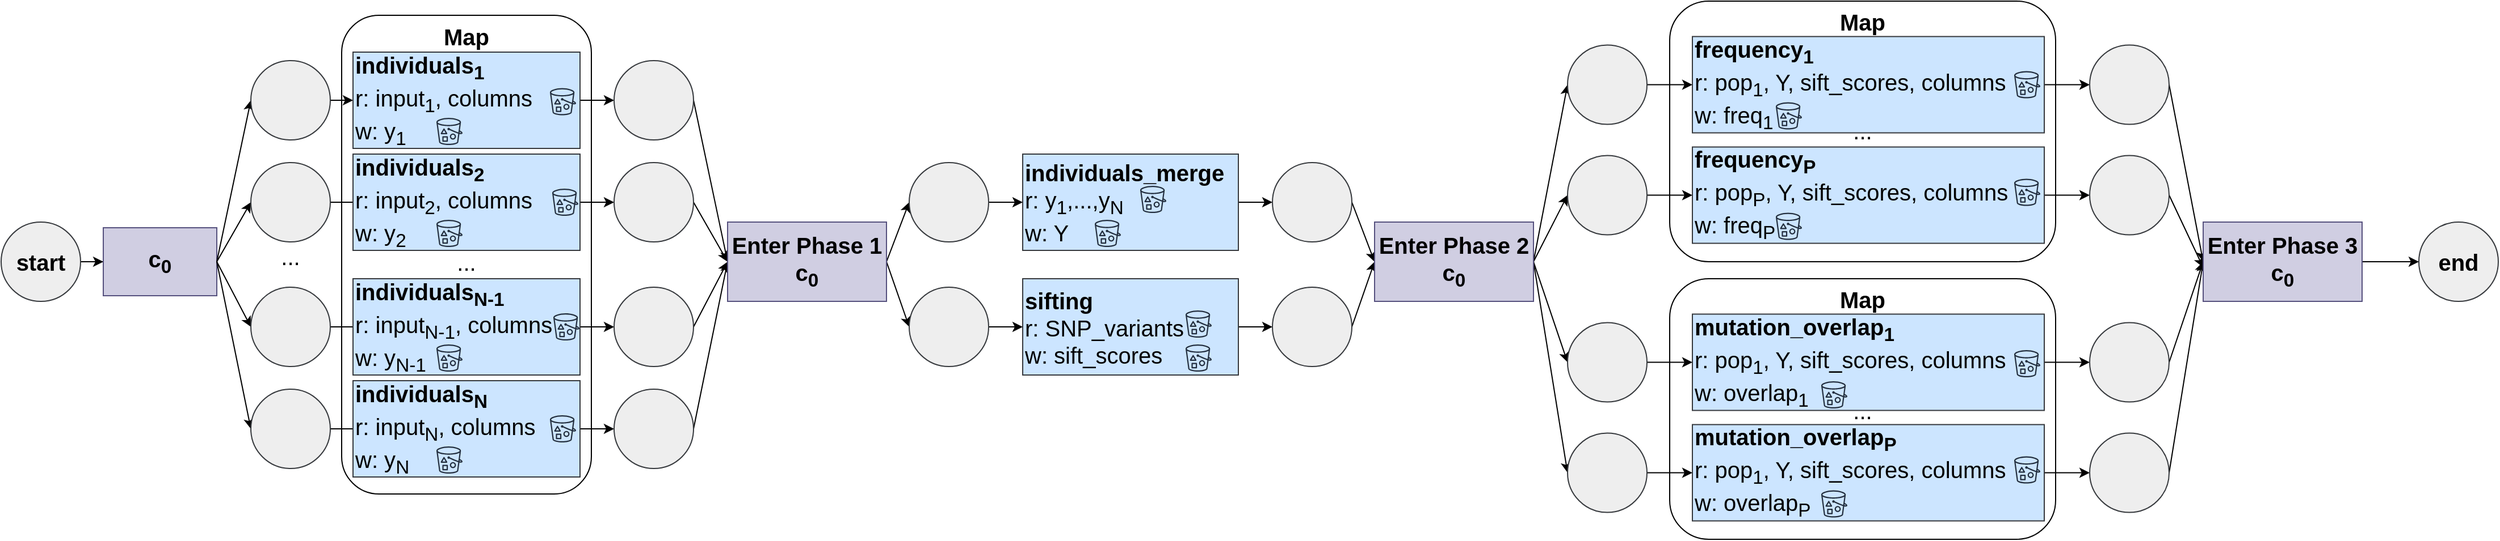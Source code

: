 <mxfile version="15.4.0" type="device"><diagram id="yiRDfCdH8cYX3cv1Tssn" name="Page-1"><mxGraphModel dx="3673" dy="1680" grid="1" gridSize="10" guides="1" tooltips="1" connect="1" arrows="1" fold="1" page="1" pageScale="1" pageWidth="827" pageHeight="1169" math="0" shadow="0"><root><mxCell id="0"/><mxCell id="1" parent="0"/><mxCell id="ksN9b_0N5EkzIP8Goks0-20" value="&lt;b&gt;Map&lt;/b&gt;" style="rounded=1;whiteSpace=wrap;html=1;fontSize=20;align=center;verticalAlign=top;" parent="1" vertex="1"><mxGeometry x="790" y="185" width="340" height="230" as="geometry"/></mxCell><mxCell id="FjUiIToW6S3Nz0YTUFFR-54" value="&lt;b&gt;Map&lt;/b&gt;" style="rounded=1;whiteSpace=wrap;html=1;fontSize=20;align=center;verticalAlign=top;" parent="1" vertex="1"><mxGeometry x="-380" y="197.5" width="220" height="422.5" as="geometry"/></mxCell><mxCell id="RQtrrZ3ROyKTZi_biovk-3" style="edgeStyle=orthogonalEdgeStyle;rounded=0;orthogonalLoop=1;jettySize=auto;html=1;entryX=0;entryY=0.5;entryDx=0;entryDy=0;fontSize=20;" parent="1" source="RQtrrZ3ROyKTZi_biovk-1" target="RQtrrZ3ROyKTZi_biovk-2" edge="1"><mxGeometry relative="1" as="geometry"/></mxCell><mxCell id="RQtrrZ3ROyKTZi_biovk-1" value="start" style="ellipse;whiteSpace=wrap;html=1;aspect=fixed;fontSize=20;fontStyle=1;fillColor=#eeeeee;strokeColor=#36393d;" parent="1" vertex="1"><mxGeometry x="-680" y="380" width="70" height="70" as="geometry"/></mxCell><mxCell id="RQtrrZ3ROyKTZi_biovk-2" value="c&lt;sub&gt;0&lt;/sub&gt;" style="rounded=0;whiteSpace=wrap;html=1;fontSize=20;fillColor=#d0cee2;strokeColor=#56517e;fontStyle=1" parent="1" vertex="1"><mxGeometry x="-590" y="385" width="100" height="60" as="geometry"/></mxCell><mxCell id="FjUiIToW6S3Nz0YTUFFR-50" style="edgeStyle=none;rounded=0;orthogonalLoop=1;jettySize=auto;html=1;exitX=1;exitY=0.5;exitDx=0;exitDy=0;entryX=0;entryY=0.5;entryDx=0;entryDy=0;fontSize=20;" parent="1" target="FjUiIToW6S3Nz0YTUFFR-4" edge="1"><mxGeometry relative="1" as="geometry"><mxPoint x="-490.0" y="415" as="sourcePoint"/></mxGeometry></mxCell><mxCell id="FjUiIToW6S3Nz0YTUFFR-51" style="edgeStyle=none;rounded=0;orthogonalLoop=1;jettySize=auto;html=1;exitX=1;exitY=0.5;exitDx=0;exitDy=0;entryX=0;entryY=0.5;entryDx=0;entryDy=0;fontSize=20;" parent="1" target="FjUiIToW6S3Nz0YTUFFR-19" edge="1"><mxGeometry relative="1" as="geometry"><mxPoint x="-490.0" y="415" as="sourcePoint"/></mxGeometry></mxCell><mxCell id="FjUiIToW6S3Nz0YTUFFR-52" style="edgeStyle=none;rounded=0;orthogonalLoop=1;jettySize=auto;html=1;exitX=1;exitY=0.5;exitDx=0;exitDy=0;entryX=0;entryY=0.5;entryDx=0;entryDy=0;fontSize=20;" parent="1" target="FjUiIToW6S3Nz0YTUFFR-24" edge="1"><mxGeometry relative="1" as="geometry"><mxPoint x="-490.0" y="415" as="sourcePoint"/></mxGeometry></mxCell><mxCell id="FjUiIToW6S3Nz0YTUFFR-53" style="edgeStyle=none;rounded=0;orthogonalLoop=1;jettySize=auto;html=1;exitX=1;exitY=0.5;exitDx=0;exitDy=0;entryX=0;entryY=0.5;entryDx=0;entryDy=0;fontSize=20;" parent="1" target="FjUiIToW6S3Nz0YTUFFR-29" edge="1"><mxGeometry relative="1" as="geometry"><mxPoint x="-490.0" y="415" as="sourcePoint"/></mxGeometry></mxCell><mxCell id="FjUiIToW6S3Nz0YTUFFR-17" style="edgeStyle=none;rounded=0;orthogonalLoop=1;jettySize=auto;html=1;exitX=1;exitY=0.5;exitDx=0;exitDy=0;entryX=0;entryY=0.5;entryDx=0;entryDy=0;fontSize=20;" parent="1" source="FjUiIToW6S3Nz0YTUFFR-4" target="FjUiIToW6S3Nz0YTUFFR-10" edge="1"><mxGeometry relative="1" as="geometry"/></mxCell><mxCell id="FjUiIToW6S3Nz0YTUFFR-4" value="" style="ellipse;whiteSpace=wrap;html=1;aspect=fixed;fontSize=20;fontStyle=1;fillColor=#eeeeee;strokeColor=#36393d;" parent="1" vertex="1"><mxGeometry x="-460.0" y="237.5" width="70" height="70" as="geometry"/></mxCell><mxCell id="FjUiIToW6S3Nz0YTUFFR-8" value="..." style="text;html=1;strokeColor=none;fillColor=none;align=center;verticalAlign=middle;whiteSpace=wrap;rounded=0;fontSize=20;" parent="1" vertex="1"><mxGeometry x="-455" y="395" width="60" height="30" as="geometry"/></mxCell><mxCell id="bEeN-XhINIMiLuJA0yfm-24" style="edgeStyle=none;rounded=0;orthogonalLoop=1;jettySize=auto;html=1;exitX=1;exitY=0.5;exitDx=0;exitDy=0;entryX=0;entryY=0.5;entryDx=0;entryDy=0;fontSize=20;" parent="1" source="FjUiIToW6S3Nz0YTUFFR-10" target="bEeN-XhINIMiLuJA0yfm-17" edge="1"><mxGeometry relative="1" as="geometry"/></mxCell><mxCell id="FjUiIToW6S3Nz0YTUFFR-10" value="&lt;b&gt;individuals&lt;sub&gt;1&lt;/sub&gt;&lt;br&gt;&lt;/b&gt;r: input&lt;sub&gt;1&lt;/sub&gt;, columns&lt;br&gt;w: y&lt;sub&gt;1&lt;/sub&gt;" style="rounded=0;whiteSpace=wrap;html=1;fontSize=20;align=left;fillColor=#cce5ff;strokeColor=#36393d;" parent="1" vertex="1"><mxGeometry x="-370" y="230" width="200" height="85" as="geometry"/></mxCell><mxCell id="FjUiIToW6S3Nz0YTUFFR-11" value="" style="sketch=0;outlineConnect=0;fontColor=#232F3E;gradientColor=none;strokeColor=#232F3E;fillColor=none;dashed=0;verticalLabelPosition=bottom;verticalAlign=top;align=center;html=1;fontSize=12;fontStyle=0;aspect=fixed;shape=mxgraph.aws4.resourceIcon;resIcon=mxgraph.aws4.bucket_with_objects;" parent="1" vertex="1"><mxGeometry x="-200" y="258.75" width="30" height="30" as="geometry"/></mxCell><mxCell id="FjUiIToW6S3Nz0YTUFFR-18" style="edgeStyle=none;rounded=0;orthogonalLoop=1;jettySize=auto;html=1;exitX=1;exitY=0.5;exitDx=0;exitDy=0;entryX=0;entryY=0.5;entryDx=0;entryDy=0;fontSize=20;" parent="1" source="FjUiIToW6S3Nz0YTUFFR-19" edge="1"><mxGeometry relative="1" as="geometry"><mxPoint x="-360" y="362.5" as="targetPoint"/></mxGeometry></mxCell><mxCell id="FjUiIToW6S3Nz0YTUFFR-19" value="" style="ellipse;whiteSpace=wrap;html=1;aspect=fixed;fontSize=20;fontStyle=1;fillColor=#eeeeee;strokeColor=#36393d;" parent="1" vertex="1"><mxGeometry x="-460.0" y="327.5" width="70" height="70" as="geometry"/></mxCell><mxCell id="FjUiIToW6S3Nz0YTUFFR-23" style="edgeStyle=none;rounded=0;orthogonalLoop=1;jettySize=auto;html=1;exitX=1;exitY=0.5;exitDx=0;exitDy=0;entryX=0;entryY=0.5;entryDx=0;entryDy=0;fontSize=20;" parent="1" source="FjUiIToW6S3Nz0YTUFFR-24" edge="1"><mxGeometry relative="1" as="geometry"><mxPoint x="-360" y="472.5" as="targetPoint"/></mxGeometry></mxCell><mxCell id="FjUiIToW6S3Nz0YTUFFR-24" value="" style="ellipse;whiteSpace=wrap;html=1;aspect=fixed;fontSize=20;fontStyle=1;fillColor=#eeeeee;strokeColor=#36393d;" parent="1" vertex="1"><mxGeometry x="-460.0" y="437.5" width="70" height="70" as="geometry"/></mxCell><mxCell id="FjUiIToW6S3Nz0YTUFFR-28" style="edgeStyle=none;rounded=0;orthogonalLoop=1;jettySize=auto;html=1;exitX=1;exitY=0.5;exitDx=0;exitDy=0;entryX=0;entryY=0.5;entryDx=0;entryDy=0;fontSize=20;" parent="1" source="FjUiIToW6S3Nz0YTUFFR-29" edge="1"><mxGeometry relative="1" as="geometry"><mxPoint x="-360" y="562.5" as="targetPoint"/></mxGeometry></mxCell><mxCell id="FjUiIToW6S3Nz0YTUFFR-29" value="" style="ellipse;whiteSpace=wrap;html=1;aspect=fixed;fontSize=20;fontStyle=1;fillColor=#eeeeee;strokeColor=#36393d;" parent="1" vertex="1"><mxGeometry x="-460.0" y="527.5" width="70" height="70" as="geometry"/></mxCell><mxCell id="FjUiIToW6S3Nz0YTUFFR-57" value="" style="sketch=0;outlineConnect=0;fontColor=#232F3E;gradientColor=none;strokeColor=#232F3E;fillColor=none;dashed=0;verticalLabelPosition=bottom;verticalAlign=top;align=center;html=1;fontSize=12;fontStyle=0;aspect=fixed;shape=mxgraph.aws4.resourceIcon;resIcon=mxgraph.aws4.bucket_with_objects;" parent="1" vertex="1"><mxGeometry x="-300" y="285" width="30" height="30" as="geometry"/></mxCell><mxCell id="bEeN-XhINIMiLuJA0yfm-23" style="edgeStyle=none;rounded=0;orthogonalLoop=1;jettySize=auto;html=1;exitX=1;exitY=0.5;exitDx=0;exitDy=0;entryX=0;entryY=0.5;entryDx=0;entryDy=0;fontSize=20;" parent="1" source="bEeN-XhINIMiLuJA0yfm-1" target="bEeN-XhINIMiLuJA0yfm-18" edge="1"><mxGeometry relative="1" as="geometry"/></mxCell><mxCell id="bEeN-XhINIMiLuJA0yfm-1" value="&lt;b&gt;individuals&lt;sub&gt;2&lt;/sub&gt;&lt;br&gt;&lt;/b&gt;r: input&lt;sub&gt;2&lt;/sub&gt;, columns&lt;br&gt;w: y&lt;sub&gt;2&lt;/sub&gt;" style="rounded=0;whiteSpace=wrap;html=1;fontSize=20;align=left;fillColor=#cce5ff;strokeColor=#36393d;" parent="1" vertex="1"><mxGeometry x="-370" y="320" width="200" height="85" as="geometry"/></mxCell><mxCell id="bEeN-XhINIMiLuJA0yfm-2" value="" style="sketch=0;outlineConnect=0;fontColor=#232F3E;gradientColor=none;strokeColor=#232F3E;fillColor=none;dashed=0;verticalLabelPosition=bottom;verticalAlign=top;align=center;html=1;fontSize=12;fontStyle=0;aspect=fixed;shape=mxgraph.aws4.resourceIcon;resIcon=mxgraph.aws4.bucket_with_objects;" parent="1" vertex="1"><mxGeometry x="-198" y="347.5" width="30" height="30" as="geometry"/></mxCell><mxCell id="bEeN-XhINIMiLuJA0yfm-3" value="" style="sketch=0;outlineConnect=0;fontColor=#232F3E;gradientColor=none;strokeColor=#232F3E;fillColor=none;dashed=0;verticalLabelPosition=bottom;verticalAlign=top;align=center;html=1;fontSize=12;fontStyle=0;aspect=fixed;shape=mxgraph.aws4.resourceIcon;resIcon=mxgraph.aws4.bucket_with_objects;" parent="1" vertex="1"><mxGeometry x="-300" y="375" width="30" height="30" as="geometry"/></mxCell><mxCell id="bEeN-XhINIMiLuJA0yfm-22" style="edgeStyle=none;rounded=0;orthogonalLoop=1;jettySize=auto;html=1;exitX=1;exitY=0.5;exitDx=0;exitDy=0;entryX=0;entryY=0.5;entryDx=0;entryDy=0;fontSize=20;" parent="1" source="bEeN-XhINIMiLuJA0yfm-4" target="bEeN-XhINIMiLuJA0yfm-19" edge="1"><mxGeometry relative="1" as="geometry"/></mxCell><mxCell id="bEeN-XhINIMiLuJA0yfm-4" value="&lt;b&gt;individuals&lt;sub&gt;N-1&lt;/sub&gt;&lt;br&gt;&lt;/b&gt;r: input&lt;sub&gt;N-1&lt;/sub&gt;, columns&lt;br&gt;w: y&lt;sub&gt;N-1&lt;/sub&gt;" style="rounded=0;whiteSpace=wrap;html=1;fontSize=20;align=left;fillColor=#cce5ff;strokeColor=#36393d;" parent="1" vertex="1"><mxGeometry x="-370" y="430" width="200" height="85" as="geometry"/></mxCell><mxCell id="bEeN-XhINIMiLuJA0yfm-5" value="" style="sketch=0;outlineConnect=0;fontColor=#232F3E;gradientColor=none;strokeColor=#232F3E;fillColor=none;dashed=0;verticalLabelPosition=bottom;verticalAlign=top;align=center;html=1;fontSize=12;fontStyle=0;aspect=fixed;shape=mxgraph.aws4.resourceIcon;resIcon=mxgraph.aws4.bucket_with_objects;" parent="1" vertex="1"><mxGeometry x="-197" y="457.5" width="30" height="30" as="geometry"/></mxCell><mxCell id="bEeN-XhINIMiLuJA0yfm-6" value="" style="sketch=0;outlineConnect=0;fontColor=#232F3E;gradientColor=none;strokeColor=#232F3E;fillColor=none;dashed=0;verticalLabelPosition=bottom;verticalAlign=top;align=center;html=1;fontSize=12;fontStyle=0;aspect=fixed;shape=mxgraph.aws4.resourceIcon;resIcon=mxgraph.aws4.bucket_with_objects;" parent="1" vertex="1"><mxGeometry x="-300" y="485" width="30" height="30" as="geometry"/></mxCell><mxCell id="bEeN-XhINIMiLuJA0yfm-21" style="edgeStyle=none;rounded=0;orthogonalLoop=1;jettySize=auto;html=1;exitX=1;exitY=0.5;exitDx=0;exitDy=0;entryX=0;entryY=0.5;entryDx=0;entryDy=0;fontSize=20;" parent="1" source="bEeN-XhINIMiLuJA0yfm-7" target="bEeN-XhINIMiLuJA0yfm-20" edge="1"><mxGeometry relative="1" as="geometry"/></mxCell><mxCell id="bEeN-XhINIMiLuJA0yfm-7" value="&lt;b&gt;individuals&lt;sub&gt;N&lt;/sub&gt;&lt;br&gt;&lt;/b&gt;r: input&lt;sub&gt;N&lt;/sub&gt;, columns&lt;br&gt;w: y&lt;sub&gt;N&lt;/sub&gt;" style="rounded=0;whiteSpace=wrap;html=1;fontSize=20;align=left;fillColor=#cce5ff;strokeColor=#36393d;" parent="1" vertex="1"><mxGeometry x="-370" y="520" width="200" height="85" as="geometry"/></mxCell><mxCell id="bEeN-XhINIMiLuJA0yfm-8" value="" style="sketch=0;outlineConnect=0;fontColor=#232F3E;gradientColor=none;strokeColor=#232F3E;fillColor=none;dashed=0;verticalLabelPosition=bottom;verticalAlign=top;align=center;html=1;fontSize=12;fontStyle=0;aspect=fixed;shape=mxgraph.aws4.resourceIcon;resIcon=mxgraph.aws4.bucket_with_objects;" parent="1" vertex="1"><mxGeometry x="-200" y="547.5" width="30" height="30" as="geometry"/></mxCell><mxCell id="bEeN-XhINIMiLuJA0yfm-9" value="" style="sketch=0;outlineConnect=0;fontColor=#232F3E;gradientColor=none;strokeColor=#232F3E;fillColor=none;dashed=0;verticalLabelPosition=bottom;verticalAlign=top;align=center;html=1;fontSize=12;fontStyle=0;aspect=fixed;shape=mxgraph.aws4.resourceIcon;resIcon=mxgraph.aws4.bucket_with_objects;" parent="1" vertex="1"><mxGeometry x="-300" y="575" width="30" height="30" as="geometry"/></mxCell><mxCell id="ksN9b_0N5EkzIP8Goks0-9" style="edgeStyle=none;rounded=0;orthogonalLoop=1;jettySize=auto;html=1;exitX=1;exitY=0.5;exitDx=0;exitDy=0;entryX=0;entryY=0.5;entryDx=0;entryDy=0;fontSize=20;" parent="1" source="bEeN-XhINIMiLuJA0yfm-10" target="ksN9b_0N5EkzIP8Goks0-7" edge="1"><mxGeometry relative="1" as="geometry"/></mxCell><mxCell id="bEeN-XhINIMiLuJA0yfm-10" value="&lt;b&gt;individuals_merge&lt;br&gt;&lt;/b&gt;r: y&lt;sub&gt;1&lt;/sub&gt;,...,y&lt;sub&gt;N&lt;/sub&gt;&lt;br&gt;w: Y" style="rounded=0;whiteSpace=wrap;html=1;fontSize=20;align=left;fillColor=#cce5ff;strokeColor=#36393d;" parent="1" vertex="1"><mxGeometry x="220" y="320" width="190" height="85" as="geometry"/></mxCell><mxCell id="bEeN-XhINIMiLuJA0yfm-11" value="" style="sketch=0;outlineConnect=0;fontColor=#232F3E;gradientColor=none;strokeColor=#232F3E;fillColor=none;dashed=0;verticalLabelPosition=bottom;verticalAlign=top;align=center;html=1;fontSize=12;fontStyle=0;aspect=fixed;shape=mxgraph.aws4.resourceIcon;resIcon=mxgraph.aws4.bucket_with_objects;" parent="1" vertex="1"><mxGeometry x="320" y="345" width="30" height="30" as="geometry"/></mxCell><mxCell id="bEeN-XhINIMiLuJA0yfm-12" value="" style="sketch=0;outlineConnect=0;fontColor=#232F3E;gradientColor=none;strokeColor=#232F3E;fillColor=none;dashed=0;verticalLabelPosition=bottom;verticalAlign=top;align=center;html=1;fontSize=12;fontStyle=0;aspect=fixed;shape=mxgraph.aws4.resourceIcon;resIcon=mxgraph.aws4.bucket_with_objects;" parent="1" vertex="1"><mxGeometry x="280" y="375" width="30" height="30" as="geometry"/></mxCell><mxCell id="ksN9b_0N5EkzIP8Goks0-10" style="edgeStyle=none;rounded=0;orthogonalLoop=1;jettySize=auto;html=1;exitX=1;exitY=0.5;exitDx=0;exitDy=0;entryX=0;entryY=0.5;entryDx=0;entryDy=0;fontSize=20;" parent="1" source="bEeN-XhINIMiLuJA0yfm-13" target="ksN9b_0N5EkzIP8Goks0-8" edge="1"><mxGeometry relative="1" as="geometry"/></mxCell><mxCell id="bEeN-XhINIMiLuJA0yfm-13" value="&lt;b&gt;sifting&lt;br&gt;&lt;/b&gt;r: SNP_variants&lt;br&gt;w: sift_scores" style="rounded=0;whiteSpace=wrap;html=1;fontSize=20;align=left;fillColor=#cce5ff;strokeColor=#36393d;" parent="1" vertex="1"><mxGeometry x="220" y="430" width="190" height="85" as="geometry"/></mxCell><mxCell id="bEeN-XhINIMiLuJA0yfm-14" value="" style="sketch=0;outlineConnect=0;fontColor=#232F3E;gradientColor=none;strokeColor=#232F3E;fillColor=none;dashed=0;verticalLabelPosition=bottom;verticalAlign=top;align=center;html=1;fontSize=12;fontStyle=0;aspect=fixed;shape=mxgraph.aws4.resourceIcon;resIcon=mxgraph.aws4.bucket_with_objects;" parent="1" vertex="1"><mxGeometry x="360" y="455" width="30" height="30" as="geometry"/></mxCell><mxCell id="bEeN-XhINIMiLuJA0yfm-15" value="" style="sketch=0;outlineConnect=0;fontColor=#232F3E;gradientColor=none;strokeColor=#232F3E;fillColor=none;dashed=0;verticalLabelPosition=bottom;verticalAlign=top;align=center;html=1;fontSize=12;fontStyle=0;aspect=fixed;shape=mxgraph.aws4.resourceIcon;resIcon=mxgraph.aws4.bucket_with_objects;" parent="1" vertex="1"><mxGeometry x="360" y="485" width="30" height="30" as="geometry"/></mxCell><mxCell id="bEeN-XhINIMiLuJA0yfm-28" style="edgeStyle=none;rounded=0;orthogonalLoop=1;jettySize=auto;html=1;exitX=1;exitY=0.5;exitDx=0;exitDy=0;entryX=0;entryY=0.5;entryDx=0;entryDy=0;fontSize=20;" parent="1" source="bEeN-XhINIMiLuJA0yfm-17" target="bEeN-XhINIMiLuJA0yfm-25" edge="1"><mxGeometry relative="1" as="geometry"/></mxCell><mxCell id="bEeN-XhINIMiLuJA0yfm-17" value="" style="ellipse;whiteSpace=wrap;html=1;aspect=fixed;fontSize=20;fontStyle=1;fillColor=#eeeeee;strokeColor=#36393d;" parent="1" vertex="1"><mxGeometry x="-140.0" y="237.5" width="70" height="70" as="geometry"/></mxCell><mxCell id="bEeN-XhINIMiLuJA0yfm-29" style="edgeStyle=none;rounded=0;orthogonalLoop=1;jettySize=auto;html=1;exitX=1;exitY=0.5;exitDx=0;exitDy=0;entryX=0;entryY=0.5;entryDx=0;entryDy=0;fontSize=20;" parent="1" source="bEeN-XhINIMiLuJA0yfm-18" target="bEeN-XhINIMiLuJA0yfm-25" edge="1"><mxGeometry relative="1" as="geometry"/></mxCell><mxCell id="bEeN-XhINIMiLuJA0yfm-18" value="" style="ellipse;whiteSpace=wrap;html=1;aspect=fixed;fontSize=20;fontStyle=1;fillColor=#eeeeee;strokeColor=#36393d;" parent="1" vertex="1"><mxGeometry x="-140.0" y="327.5" width="70" height="70" as="geometry"/></mxCell><mxCell id="bEeN-XhINIMiLuJA0yfm-30" style="edgeStyle=none;rounded=0;orthogonalLoop=1;jettySize=auto;html=1;exitX=1;exitY=0.5;exitDx=0;exitDy=0;entryX=0;entryY=0.5;entryDx=0;entryDy=0;fontSize=20;" parent="1" source="bEeN-XhINIMiLuJA0yfm-19" target="bEeN-XhINIMiLuJA0yfm-25" edge="1"><mxGeometry relative="1" as="geometry"/></mxCell><mxCell id="bEeN-XhINIMiLuJA0yfm-19" value="" style="ellipse;whiteSpace=wrap;html=1;aspect=fixed;fontSize=20;fontStyle=1;fillColor=#eeeeee;strokeColor=#36393d;" parent="1" vertex="1"><mxGeometry x="-140.0" y="437.5" width="70" height="70" as="geometry"/></mxCell><mxCell id="bEeN-XhINIMiLuJA0yfm-31" style="edgeStyle=none;rounded=0;orthogonalLoop=1;jettySize=auto;html=1;exitX=1;exitY=0.5;exitDx=0;exitDy=0;entryX=0;entryY=0.5;entryDx=0;entryDy=0;fontSize=20;" parent="1" source="bEeN-XhINIMiLuJA0yfm-20" target="bEeN-XhINIMiLuJA0yfm-25" edge="1"><mxGeometry relative="1" as="geometry"/></mxCell><mxCell id="bEeN-XhINIMiLuJA0yfm-20" value="" style="ellipse;whiteSpace=wrap;html=1;aspect=fixed;fontSize=20;fontStyle=1;fillColor=#eeeeee;strokeColor=#36393d;" parent="1" vertex="1"><mxGeometry x="-140.0" y="527.5" width="70" height="70" as="geometry"/></mxCell><mxCell id="ksN9b_0N5EkzIP8Goks0-3" style="edgeStyle=none;rounded=0;orthogonalLoop=1;jettySize=auto;html=1;exitX=1;exitY=0.5;exitDx=0;exitDy=0;entryX=0;entryY=0.5;entryDx=0;entryDy=0;fontSize=20;" parent="1" source="bEeN-XhINIMiLuJA0yfm-25" target="ksN9b_0N5EkzIP8Goks0-1" edge="1"><mxGeometry relative="1" as="geometry"/></mxCell><mxCell id="ksN9b_0N5EkzIP8Goks0-4" style="edgeStyle=none;rounded=0;orthogonalLoop=1;jettySize=auto;html=1;exitX=1;exitY=0.5;exitDx=0;exitDy=0;entryX=0;entryY=0.5;entryDx=0;entryDy=0;fontSize=20;" parent="1" source="bEeN-XhINIMiLuJA0yfm-25" target="ksN9b_0N5EkzIP8Goks0-2" edge="1"><mxGeometry relative="1" as="geometry"/></mxCell><mxCell id="bEeN-XhINIMiLuJA0yfm-25" value="&lt;div&gt;&lt;b&gt;Enter Phase 1 c&lt;sub&gt;0&lt;/sub&gt;&lt;/b&gt;&lt;/div&gt;" style="rounded=0;whiteSpace=wrap;html=1;fontSize=20;align=center;fillColor=#d0cee2;strokeColor=#56517e;" parent="1" vertex="1"><mxGeometry x="-40" y="380" width="140" height="70" as="geometry"/></mxCell><mxCell id="ksN9b_0N5EkzIP8Goks0-5" style="edgeStyle=none;rounded=0;orthogonalLoop=1;jettySize=auto;html=1;exitX=1;exitY=0.5;exitDx=0;exitDy=0;entryX=0;entryY=0.5;entryDx=0;entryDy=0;fontSize=20;" parent="1" source="ksN9b_0N5EkzIP8Goks0-1" target="bEeN-XhINIMiLuJA0yfm-10" edge="1"><mxGeometry relative="1" as="geometry"/></mxCell><mxCell id="ksN9b_0N5EkzIP8Goks0-1" value="" style="ellipse;whiteSpace=wrap;html=1;aspect=fixed;fontSize=20;fontStyle=1;fillColor=#eeeeee;strokeColor=#36393d;" parent="1" vertex="1"><mxGeometry x="120.0" y="327.5" width="70" height="70" as="geometry"/></mxCell><mxCell id="ksN9b_0N5EkzIP8Goks0-6" style="edgeStyle=none;rounded=0;orthogonalLoop=1;jettySize=auto;html=1;exitX=1;exitY=0.5;exitDx=0;exitDy=0;entryX=0;entryY=0.5;entryDx=0;entryDy=0;fontSize=20;" parent="1" source="ksN9b_0N5EkzIP8Goks0-2" target="bEeN-XhINIMiLuJA0yfm-13" edge="1"><mxGeometry relative="1" as="geometry"/></mxCell><mxCell id="ksN9b_0N5EkzIP8Goks0-2" value="" style="ellipse;whiteSpace=wrap;html=1;aspect=fixed;fontSize=20;fontStyle=1;fillColor=#eeeeee;strokeColor=#36393d;" parent="1" vertex="1"><mxGeometry x="120.0" y="437.5" width="70" height="70" as="geometry"/></mxCell><mxCell id="ksN9b_0N5EkzIP8Goks0-12" style="edgeStyle=none;rounded=0;orthogonalLoop=1;jettySize=auto;html=1;exitX=1;exitY=0.5;exitDx=0;exitDy=0;entryX=0;entryY=0.5;entryDx=0;entryDy=0;fontSize=20;" parent="1" source="ksN9b_0N5EkzIP8Goks0-7" target="ksN9b_0N5EkzIP8Goks0-11" edge="1"><mxGeometry relative="1" as="geometry"/></mxCell><mxCell id="ksN9b_0N5EkzIP8Goks0-7" value="" style="ellipse;whiteSpace=wrap;html=1;aspect=fixed;fontSize=20;fontStyle=1;fillColor=#eeeeee;strokeColor=#36393d;" parent="1" vertex="1"><mxGeometry x="440" y="327.5" width="70" height="70" as="geometry"/></mxCell><mxCell id="ksN9b_0N5EkzIP8Goks0-13" style="edgeStyle=none;rounded=0;orthogonalLoop=1;jettySize=auto;html=1;exitX=1;exitY=0.5;exitDx=0;exitDy=0;entryX=0;entryY=0.5;entryDx=0;entryDy=0;fontSize=20;" parent="1" source="ksN9b_0N5EkzIP8Goks0-8" target="ksN9b_0N5EkzIP8Goks0-11" edge="1"><mxGeometry relative="1" as="geometry"/></mxCell><mxCell id="ksN9b_0N5EkzIP8Goks0-8" value="" style="ellipse;whiteSpace=wrap;html=1;aspect=fixed;fontSize=20;fontStyle=1;fillColor=#eeeeee;strokeColor=#36393d;" parent="1" vertex="1"><mxGeometry x="440" y="437.5" width="70" height="70" as="geometry"/></mxCell><mxCell id="ksN9b_0N5EkzIP8Goks0-32" style="edgeStyle=none;rounded=0;orthogonalLoop=1;jettySize=auto;html=1;exitX=1;exitY=0.5;exitDx=0;exitDy=0;entryX=0;entryY=0.5;entryDx=0;entryDy=0;fontSize=20;" parent="1" source="ksN9b_0N5EkzIP8Goks0-11" target="ksN9b_0N5EkzIP8Goks0-31" edge="1"><mxGeometry relative="1" as="geometry"/></mxCell><mxCell id="ksN9b_0N5EkzIP8Goks0-33" style="edgeStyle=none;rounded=0;orthogonalLoop=1;jettySize=auto;html=1;exitX=1;exitY=0.5;exitDx=0;exitDy=0;entryX=0;entryY=0.5;entryDx=0;entryDy=0;fontSize=20;" parent="1" source="ksN9b_0N5EkzIP8Goks0-11" target="ksN9b_0N5EkzIP8Goks0-30" edge="1"><mxGeometry relative="1" as="geometry"/></mxCell><mxCell id="ksN9b_0N5EkzIP8Goks0-34" style="edgeStyle=none;rounded=0;orthogonalLoop=1;jettySize=auto;html=1;exitX=1;exitY=0.5;exitDx=0;exitDy=0;entryX=0;entryY=0.5;entryDx=0;entryDy=0;fontSize=20;" parent="1" source="ksN9b_0N5EkzIP8Goks0-11" target="ksN9b_0N5EkzIP8Goks0-29" edge="1"><mxGeometry relative="1" as="geometry"/></mxCell><mxCell id="ksN9b_0N5EkzIP8Goks0-35" style="edgeStyle=none;rounded=0;orthogonalLoop=1;jettySize=auto;html=1;exitX=1;exitY=0.5;exitDx=0;exitDy=0;entryX=0;entryY=0.5;entryDx=0;entryDy=0;fontSize=20;" parent="1" source="ksN9b_0N5EkzIP8Goks0-11" target="ksN9b_0N5EkzIP8Goks0-28" edge="1"><mxGeometry relative="1" as="geometry"/></mxCell><mxCell id="ksN9b_0N5EkzIP8Goks0-11" value="&lt;div&gt;&lt;b&gt;Enter Phase 2 c&lt;sub&gt;0&lt;/sub&gt;&lt;/b&gt;&lt;/div&gt;" style="rounded=0;whiteSpace=wrap;html=1;fontSize=20;align=center;fillColor=#d0cee2;strokeColor=#56517e;" parent="1" vertex="1"><mxGeometry x="530" y="380" width="140" height="70" as="geometry"/></mxCell><mxCell id="20Tb2DpS6fhx-Tjzx9lW-11" style="edgeStyle=none;rounded=0;orthogonalLoop=1;jettySize=auto;html=1;exitX=1;exitY=0.5;exitDx=0;exitDy=0;" edge="1" parent="1" source="ksN9b_0N5EkzIP8Goks0-14" target="20Tb2DpS6fhx-Tjzx9lW-1"><mxGeometry relative="1" as="geometry"/></mxCell><mxCell id="ksN9b_0N5EkzIP8Goks0-14" value="&lt;b&gt;frequency&lt;sub&gt;1&lt;/sub&gt;&lt;br&gt;&lt;/b&gt;r: pop&lt;sub&gt;1&lt;/sub&gt;, Y, sift_scores, columns&lt;br&gt;w: freq&lt;sub&gt;1&lt;/sub&gt;" style="rounded=0;whiteSpace=wrap;html=1;fontSize=20;align=left;fillColor=#cce5ff;strokeColor=#36393d;" parent="1" vertex="1"><mxGeometry x="810" y="216.25" width="310" height="85" as="geometry"/></mxCell><mxCell id="ksN9b_0N5EkzIP8Goks0-15" value="" style="sketch=0;outlineConnect=0;fontColor=#232F3E;gradientColor=none;strokeColor=#232F3E;fillColor=none;dashed=0;verticalLabelPosition=bottom;verticalAlign=top;align=center;html=1;fontSize=12;fontStyle=0;aspect=fixed;shape=mxgraph.aws4.resourceIcon;resIcon=mxgraph.aws4.bucket_with_objects;" parent="1" vertex="1"><mxGeometry x="1090" y="243.75" width="30" height="30" as="geometry"/></mxCell><mxCell id="ksN9b_0N5EkzIP8Goks0-16" value="" style="sketch=0;outlineConnect=0;fontColor=#232F3E;gradientColor=none;strokeColor=#232F3E;fillColor=none;dashed=0;verticalLabelPosition=bottom;verticalAlign=top;align=center;html=1;fontSize=12;fontStyle=0;aspect=fixed;shape=mxgraph.aws4.resourceIcon;resIcon=mxgraph.aws4.bucket_with_objects;" parent="1" vertex="1"><mxGeometry x="880" y="271.25" width="30" height="30" as="geometry"/></mxCell><mxCell id="20Tb2DpS6fhx-Tjzx9lW-12" style="edgeStyle=none;rounded=0;orthogonalLoop=1;jettySize=auto;html=1;exitX=1;exitY=0.5;exitDx=0;exitDy=0;entryX=0;entryY=0.5;entryDx=0;entryDy=0;" edge="1" parent="1" source="ksN9b_0N5EkzIP8Goks0-17" target="20Tb2DpS6fhx-Tjzx9lW-2"><mxGeometry relative="1" as="geometry"/></mxCell><mxCell id="ksN9b_0N5EkzIP8Goks0-17" value="&lt;b&gt;frequency&lt;sub&gt;P&lt;/sub&gt;&lt;br&gt;&lt;/b&gt;r: pop&lt;sub&gt;P&lt;/sub&gt;, Y, sift_scores, columns&lt;br&gt;w: freq&lt;sub&gt;P&lt;/sub&gt;" style="rounded=0;whiteSpace=wrap;html=1;fontSize=20;align=left;fillColor=#cce5ff;strokeColor=#36393d;" parent="1" vertex="1"><mxGeometry x="810" y="313.75" width="310" height="85" as="geometry"/></mxCell><mxCell id="ksN9b_0N5EkzIP8Goks0-18" value="" style="sketch=0;outlineConnect=0;fontColor=#232F3E;gradientColor=none;strokeColor=#232F3E;fillColor=none;dashed=0;verticalLabelPosition=bottom;verticalAlign=top;align=center;html=1;fontSize=12;fontStyle=0;aspect=fixed;shape=mxgraph.aws4.resourceIcon;resIcon=mxgraph.aws4.bucket_with_objects;" parent="1" vertex="1"><mxGeometry x="1090" y="338.75" width="30" height="30" as="geometry"/></mxCell><mxCell id="ksN9b_0N5EkzIP8Goks0-19" value="" style="sketch=0;outlineConnect=0;fontColor=#232F3E;gradientColor=none;strokeColor=#232F3E;fillColor=none;dashed=0;verticalLabelPosition=bottom;verticalAlign=top;align=center;html=1;fontSize=12;fontStyle=0;aspect=fixed;shape=mxgraph.aws4.resourceIcon;resIcon=mxgraph.aws4.bucket_with_objects;" parent="1" vertex="1"><mxGeometry x="880" y="368.75" width="30" height="30" as="geometry"/></mxCell><mxCell id="ksN9b_0N5EkzIP8Goks0-21" value="&lt;b&gt;Map&lt;/b&gt;" style="rounded=1;whiteSpace=wrap;html=1;fontSize=20;align=center;verticalAlign=top;" parent="1" vertex="1"><mxGeometry x="790" y="430" width="340" height="230" as="geometry"/></mxCell><mxCell id="20Tb2DpS6fhx-Tjzx9lW-13" style="edgeStyle=none;rounded=0;orthogonalLoop=1;jettySize=auto;html=1;exitX=1;exitY=0.5;exitDx=0;exitDy=0;entryX=0;entryY=0.5;entryDx=0;entryDy=0;" edge="1" parent="1" source="ksN9b_0N5EkzIP8Goks0-22" target="20Tb2DpS6fhx-Tjzx9lW-3"><mxGeometry relative="1" as="geometry"/></mxCell><mxCell id="ksN9b_0N5EkzIP8Goks0-22" value="&lt;b&gt;mutation_overlap&lt;sub&gt;1&lt;/sub&gt;&lt;br&gt;&lt;/b&gt;r: pop&lt;sub&gt;1&lt;/sub&gt;, Y, sift_scores, columns&lt;br&gt;w: overlap&lt;sub&gt;1&lt;/sub&gt;" style="rounded=0;whiteSpace=wrap;html=1;fontSize=20;align=left;fillColor=#cce5ff;strokeColor=#36393d;" parent="1" vertex="1"><mxGeometry x="810" y="461.25" width="310" height="85" as="geometry"/></mxCell><mxCell id="ksN9b_0N5EkzIP8Goks0-23" value="" style="sketch=0;outlineConnect=0;fontColor=#232F3E;gradientColor=none;strokeColor=#232F3E;fillColor=none;dashed=0;verticalLabelPosition=bottom;verticalAlign=top;align=center;html=1;fontSize=12;fontStyle=0;aspect=fixed;shape=mxgraph.aws4.resourceIcon;resIcon=mxgraph.aws4.bucket_with_objects;" parent="1" vertex="1"><mxGeometry x="1090" y="490" width="30" height="30" as="geometry"/></mxCell><mxCell id="ksN9b_0N5EkzIP8Goks0-24" value="" style="sketch=0;outlineConnect=0;fontColor=#232F3E;gradientColor=none;strokeColor=#232F3E;fillColor=none;dashed=0;verticalLabelPosition=bottom;verticalAlign=top;align=center;html=1;fontSize=12;fontStyle=0;aspect=fixed;shape=mxgraph.aws4.resourceIcon;resIcon=mxgraph.aws4.bucket_with_objects;" parent="1" vertex="1"><mxGeometry x="920" y="517.5" width="30" height="30" as="geometry"/></mxCell><mxCell id="20Tb2DpS6fhx-Tjzx9lW-14" style="edgeStyle=none;rounded=0;orthogonalLoop=1;jettySize=auto;html=1;exitX=1;exitY=0.5;exitDx=0;exitDy=0;entryX=0;entryY=0.5;entryDx=0;entryDy=0;" edge="1" parent="1" source="ksN9b_0N5EkzIP8Goks0-25" target="20Tb2DpS6fhx-Tjzx9lW-4"><mxGeometry relative="1" as="geometry"/></mxCell><mxCell id="ksN9b_0N5EkzIP8Goks0-25" value="&lt;b&gt;mutation_overlap&lt;sub&gt;P&lt;/sub&gt;&lt;br&gt;&lt;/b&gt;r: pop&lt;sub&gt;1&lt;/sub&gt;, Y, sift_scores, columns&lt;br&gt;w: overlap&lt;sub&gt;P&lt;/sub&gt;" style="rounded=0;whiteSpace=wrap;html=1;fontSize=20;align=left;fillColor=#cce5ff;strokeColor=#36393d;" parent="1" vertex="1"><mxGeometry x="810" y="558.75" width="310" height="85" as="geometry"/></mxCell><mxCell id="ksN9b_0N5EkzIP8Goks0-26" value="" style="sketch=0;outlineConnect=0;fontColor=#232F3E;gradientColor=none;strokeColor=#232F3E;fillColor=none;dashed=0;verticalLabelPosition=bottom;verticalAlign=top;align=center;html=1;fontSize=12;fontStyle=0;aspect=fixed;shape=mxgraph.aws4.resourceIcon;resIcon=mxgraph.aws4.bucket_with_objects;" parent="1" vertex="1"><mxGeometry x="1090" y="583.75" width="30" height="30" as="geometry"/></mxCell><mxCell id="ksN9b_0N5EkzIP8Goks0-27" value="" style="sketch=0;outlineConnect=0;fontColor=#232F3E;gradientColor=none;strokeColor=#232F3E;fillColor=none;dashed=0;verticalLabelPosition=bottom;verticalAlign=top;align=center;html=1;fontSize=12;fontStyle=0;aspect=fixed;shape=mxgraph.aws4.resourceIcon;resIcon=mxgraph.aws4.bucket_with_objects;" parent="1" vertex="1"><mxGeometry x="920" y="613.75" width="30" height="30" as="geometry"/></mxCell><mxCell id="ksN9b_0N5EkzIP8Goks0-36" style="edgeStyle=none;rounded=0;orthogonalLoop=1;jettySize=auto;html=1;exitX=1;exitY=0.5;exitDx=0;exitDy=0;entryX=0;entryY=0.5;entryDx=0;entryDy=0;fontSize=20;" parent="1" source="ksN9b_0N5EkzIP8Goks0-28" target="ksN9b_0N5EkzIP8Goks0-14" edge="1"><mxGeometry relative="1" as="geometry"/></mxCell><mxCell id="ksN9b_0N5EkzIP8Goks0-28" value="" style="ellipse;whiteSpace=wrap;html=1;aspect=fixed;fontSize=20;fontStyle=1;fillColor=#eeeeee;strokeColor=#36393d;" parent="1" vertex="1"><mxGeometry x="700" y="223.75" width="70" height="70" as="geometry"/></mxCell><mxCell id="ksN9b_0N5EkzIP8Goks0-37" style="edgeStyle=none;rounded=0;orthogonalLoop=1;jettySize=auto;html=1;exitX=1;exitY=0.5;exitDx=0;exitDy=0;entryX=0;entryY=0.5;entryDx=0;entryDy=0;fontSize=20;" parent="1" source="ksN9b_0N5EkzIP8Goks0-29" target="ksN9b_0N5EkzIP8Goks0-17" edge="1"><mxGeometry relative="1" as="geometry"/></mxCell><mxCell id="ksN9b_0N5EkzIP8Goks0-29" value="" style="ellipse;whiteSpace=wrap;html=1;aspect=fixed;fontSize=20;fontStyle=1;fillColor=#eeeeee;strokeColor=#36393d;" parent="1" vertex="1"><mxGeometry x="700" y="321.25" width="70" height="70" as="geometry"/></mxCell><mxCell id="ksN9b_0N5EkzIP8Goks0-38" style="edgeStyle=none;rounded=0;orthogonalLoop=1;jettySize=auto;html=1;exitX=1;exitY=0.5;exitDx=0;exitDy=0;entryX=0;entryY=0.5;entryDx=0;entryDy=0;fontSize=20;" parent="1" source="ksN9b_0N5EkzIP8Goks0-30" target="ksN9b_0N5EkzIP8Goks0-22" edge="1"><mxGeometry relative="1" as="geometry"/></mxCell><mxCell id="ksN9b_0N5EkzIP8Goks0-30" value="" style="ellipse;whiteSpace=wrap;html=1;aspect=fixed;fontSize=20;fontStyle=1;fillColor=#eeeeee;strokeColor=#36393d;" parent="1" vertex="1"><mxGeometry x="700" y="468.75" width="70" height="70" as="geometry"/></mxCell><mxCell id="ksN9b_0N5EkzIP8Goks0-39" style="edgeStyle=none;rounded=0;orthogonalLoop=1;jettySize=auto;html=1;exitX=1;exitY=0.5;exitDx=0;exitDy=0;entryX=0;entryY=0.5;entryDx=0;entryDy=0;fontSize=20;" parent="1" source="ksN9b_0N5EkzIP8Goks0-31" target="ksN9b_0N5EkzIP8Goks0-25" edge="1"><mxGeometry relative="1" as="geometry"/></mxCell><mxCell id="ksN9b_0N5EkzIP8Goks0-31" value="" style="ellipse;whiteSpace=wrap;html=1;aspect=fixed;fontSize=20;fontStyle=1;fillColor=#eeeeee;strokeColor=#36393d;" parent="1" vertex="1"><mxGeometry x="700" y="566.25" width="70" height="70" as="geometry"/></mxCell><mxCell id="XuiCxOrEiAkXEOWXw-MB-1" value="end" style="ellipse;whiteSpace=wrap;html=1;aspect=fixed;fontSize=20;fontStyle=1;fillColor=#eeeeee;strokeColor=#36393d;" parent="1" vertex="1"><mxGeometry x="1450" y="380" width="70" height="70" as="geometry"/></mxCell><mxCell id="ksN9b_0N5EkzIP8Goks0-44" value="..." style="text;html=1;strokeColor=none;fillColor=none;align=center;verticalAlign=middle;whiteSpace=wrap;rounded=0;fontSize=20;" parent="1" vertex="1"><mxGeometry x="-300" y="400" width="60" height="30" as="geometry"/></mxCell><mxCell id="ksN9b_0N5EkzIP8Goks0-45" value="..." style="text;html=1;strokeColor=none;fillColor=none;align=center;verticalAlign=middle;whiteSpace=wrap;rounded=0;fontSize=20;" parent="1" vertex="1"><mxGeometry x="930" y="283.75" width="60" height="30" as="geometry"/></mxCell><mxCell id="ksN9b_0N5EkzIP8Goks0-46" value="..." style="text;html=1;strokeColor=none;fillColor=none;align=center;verticalAlign=middle;whiteSpace=wrap;rounded=0;fontSize=20;" parent="1" vertex="1"><mxGeometry x="930" y="530.75" width="60" height="30" as="geometry"/></mxCell><mxCell id="20Tb2DpS6fhx-Tjzx9lW-6" style="edgeStyle=none;rounded=0;orthogonalLoop=1;jettySize=auto;html=1;exitX=1;exitY=0.5;exitDx=0;exitDy=0;entryX=0;entryY=0.5;entryDx=0;entryDy=0;" edge="1" parent="1" source="20Tb2DpS6fhx-Tjzx9lW-1" target="20Tb2DpS6fhx-Tjzx9lW-5"><mxGeometry relative="1" as="geometry"/></mxCell><mxCell id="20Tb2DpS6fhx-Tjzx9lW-1" value="" style="ellipse;whiteSpace=wrap;html=1;aspect=fixed;fontSize=20;fontStyle=1;fillColor=#eeeeee;strokeColor=#36393d;" vertex="1" parent="1"><mxGeometry x="1160" y="223.75" width="70" height="70" as="geometry"/></mxCell><mxCell id="20Tb2DpS6fhx-Tjzx9lW-7" style="edgeStyle=none;rounded=0;orthogonalLoop=1;jettySize=auto;html=1;exitX=1;exitY=0.5;exitDx=0;exitDy=0;" edge="1" parent="1" source="20Tb2DpS6fhx-Tjzx9lW-2"><mxGeometry relative="1" as="geometry"><mxPoint x="1260" y="420" as="targetPoint"/></mxGeometry></mxCell><mxCell id="20Tb2DpS6fhx-Tjzx9lW-2" value="" style="ellipse;whiteSpace=wrap;html=1;aspect=fixed;fontSize=20;fontStyle=1;fillColor=#eeeeee;strokeColor=#36393d;" vertex="1" parent="1"><mxGeometry x="1160" y="321.25" width="70" height="70" as="geometry"/></mxCell><mxCell id="20Tb2DpS6fhx-Tjzx9lW-8" style="edgeStyle=none;rounded=0;orthogonalLoop=1;jettySize=auto;html=1;exitX=1;exitY=0.5;exitDx=0;exitDy=0;entryX=0;entryY=0.5;entryDx=0;entryDy=0;" edge="1" parent="1" source="20Tb2DpS6fhx-Tjzx9lW-3" target="20Tb2DpS6fhx-Tjzx9lW-5"><mxGeometry relative="1" as="geometry"/></mxCell><mxCell id="20Tb2DpS6fhx-Tjzx9lW-3" value="" style="ellipse;whiteSpace=wrap;html=1;aspect=fixed;fontSize=20;fontStyle=1;fillColor=#eeeeee;strokeColor=#36393d;" vertex="1" parent="1"><mxGeometry x="1160" y="468.75" width="70" height="70" as="geometry"/></mxCell><mxCell id="20Tb2DpS6fhx-Tjzx9lW-9" style="edgeStyle=none;rounded=0;orthogonalLoop=1;jettySize=auto;html=1;exitX=1;exitY=0.5;exitDx=0;exitDy=0;entryX=0;entryY=0.5;entryDx=0;entryDy=0;" edge="1" parent="1" source="20Tb2DpS6fhx-Tjzx9lW-4" target="20Tb2DpS6fhx-Tjzx9lW-5"><mxGeometry relative="1" as="geometry"/></mxCell><mxCell id="20Tb2DpS6fhx-Tjzx9lW-4" value="" style="ellipse;whiteSpace=wrap;html=1;aspect=fixed;fontSize=20;fontStyle=1;fillColor=#eeeeee;strokeColor=#36393d;" vertex="1" parent="1"><mxGeometry x="1160" y="566.25" width="70" height="70" as="geometry"/></mxCell><mxCell id="20Tb2DpS6fhx-Tjzx9lW-10" style="edgeStyle=none;rounded=0;orthogonalLoop=1;jettySize=auto;html=1;exitX=1;exitY=0.5;exitDx=0;exitDy=0;entryX=0;entryY=0.5;entryDx=0;entryDy=0;" edge="1" parent="1" source="20Tb2DpS6fhx-Tjzx9lW-5" target="XuiCxOrEiAkXEOWXw-MB-1"><mxGeometry relative="1" as="geometry"/></mxCell><mxCell id="20Tb2DpS6fhx-Tjzx9lW-5" value="&lt;div&gt;&lt;b&gt;Enter Phase 3 c&lt;sub&gt;0&lt;/sub&gt;&lt;/b&gt;&lt;/div&gt;" style="rounded=0;whiteSpace=wrap;html=1;fontSize=20;align=center;fillColor=#d0cee2;strokeColor=#56517e;" vertex="1" parent="1"><mxGeometry x="1260" y="380" width="140" height="70" as="geometry"/></mxCell></root></mxGraphModel></diagram></mxfile>